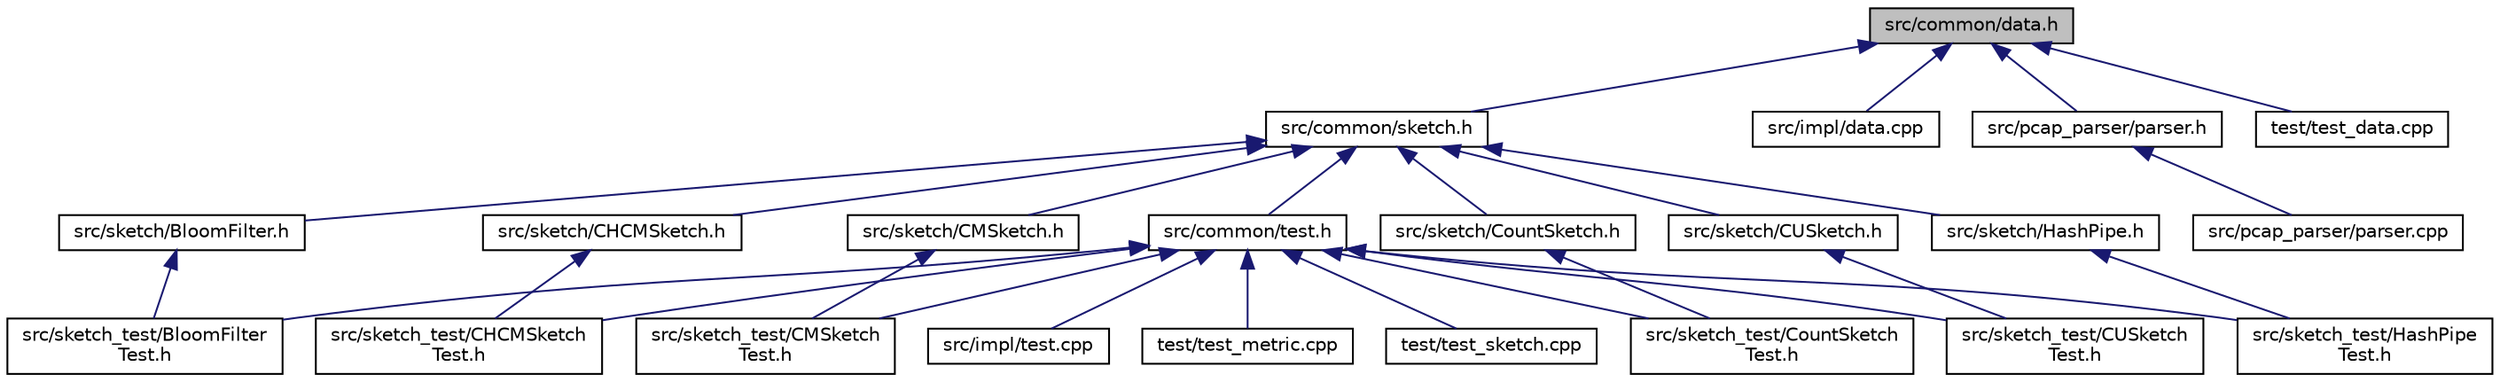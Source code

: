 digraph "src/common/data.h"
{
 // LATEX_PDF_SIZE
  edge [fontname="Helvetica",fontsize="10",labelfontname="Helvetica",labelfontsize="10"];
  node [fontname="Helvetica",fontsize="10",shape=record];
  Node1 [label="src/common/data.h",height=0.2,width=0.4,color="black", fillcolor="grey75", style="filled", fontcolor="black",tooltip="Program-level representation of streaming data."];
  Node1 -> Node2 [dir="back",color="midnightblue",fontsize="10",style="solid",fontname="Helvetica"];
  Node2 [label="src/common/sketch.h",height=0.2,width=0.4,color="black", fillcolor="white", style="filled",URL="$sketch_8h.html",tooltip="Base sketch."];
  Node2 -> Node3 [dir="back",color="midnightblue",fontsize="10",style="solid",fontname="Helvetica"];
  Node3 [label="src/common/test.h",height=0.2,width=0.4,color="black", fillcolor="white", style="filled",URL="$test_8h.html",tooltip="Testing classes and metrics."];
  Node3 -> Node4 [dir="back",color="midnightblue",fontsize="10",style="solid",fontname="Helvetica"];
  Node4 [label="src/impl/test.cpp",height=0.2,width=0.4,color="black", fillcolor="white", style="filled",URL="$test_8cpp.html",tooltip="Implementation of some test methods."];
  Node3 -> Node5 [dir="back",color="midnightblue",fontsize="10",style="solid",fontname="Helvetica"];
  Node5 [label="src/sketch_test/BloomFilter\lTest.h",height=0.2,width=0.4,color="black", fillcolor="white", style="filled",URL="$_bloom_filter_test_8h.html",tooltip="Testing Bloom Filter."];
  Node3 -> Node6 [dir="back",color="midnightblue",fontsize="10",style="solid",fontname="Helvetica"];
  Node6 [label="src/sketch_test/CHCMSketch\lTest.h",height=0.2,width=0.4,color="black", fillcolor="white", style="filled",URL="$_c_h_c_m_sketch_test_8h.html",tooltip="Test CH-optimized Count Min Sketch."];
  Node3 -> Node7 [dir="back",color="midnightblue",fontsize="10",style="solid",fontname="Helvetica"];
  Node7 [label="src/sketch_test/CMSketch\lTest.h",height=0.2,width=0.4,color="black", fillcolor="white", style="filled",URL="$_c_m_sketch_test_8h.html",tooltip="Test Count Min Sketch."];
  Node3 -> Node8 [dir="back",color="midnightblue",fontsize="10",style="solid",fontname="Helvetica"];
  Node8 [label="src/sketch_test/CountSketch\lTest.h",height=0.2,width=0.4,color="black", fillcolor="white", style="filled",URL="$_count_sketch_test_8h.html",tooltip=" "];
  Node3 -> Node9 [dir="back",color="midnightblue",fontsize="10",style="solid",fontname="Helvetica"];
  Node9 [label="src/sketch_test/CUSketch\lTest.h",height=0.2,width=0.4,color="black", fillcolor="white", style="filled",URL="$_c_u_sketch_test_8h.html",tooltip=" "];
  Node3 -> Node10 [dir="back",color="midnightblue",fontsize="10",style="solid",fontname="Helvetica"];
  Node10 [label="src/sketch_test/HashPipe\lTest.h",height=0.2,width=0.4,color="black", fillcolor="white", style="filled",URL="$_hash_pipe_test_8h.html",tooltip="Testing Bloom Filter."];
  Node3 -> Node11 [dir="back",color="midnightblue",fontsize="10",style="solid",fontname="Helvetica"];
  Node11 [label="test/test_metric.cpp",height=0.2,width=0.4,color="black", fillcolor="white", style="filled",URL="$test__metric_8cpp.html",tooltip="Test MetricVec."];
  Node3 -> Node12 [dir="back",color="midnightblue",fontsize="10",style="solid",fontname="Helvetica"];
  Node12 [label="test/test_sketch.cpp",height=0.2,width=0.4,color="black", fillcolor="white", style="filled",URL="$test__sketch_8cpp.html",tooltip="Test base sketch."];
  Node2 -> Node13 [dir="back",color="midnightblue",fontsize="10",style="solid",fontname="Helvetica"];
  Node13 [label="src/sketch/BloomFilter.h",height=0.2,width=0.4,color="black", fillcolor="white", style="filled",URL="$_bloom_filter_8h.html",tooltip="Bloom Filter."];
  Node13 -> Node5 [dir="back",color="midnightblue",fontsize="10",style="solid",fontname="Helvetica"];
  Node2 -> Node14 [dir="back",color="midnightblue",fontsize="10",style="solid",fontname="Helvetica"];
  Node14 [label="src/sketch/CHCMSketch.h",height=0.2,width=0.4,color="black", fillcolor="white", style="filled",URL="$_c_h_c_m_sketch_8h.html",tooltip="Implementation of Count Min Sketch with Counter Hierarchy."];
  Node14 -> Node6 [dir="back",color="midnightblue",fontsize="10",style="solid",fontname="Helvetica"];
  Node2 -> Node15 [dir="back",color="midnightblue",fontsize="10",style="solid",fontname="Helvetica"];
  Node15 [label="src/sketch/CMSketch.h",height=0.2,width=0.4,color="black", fillcolor="white", style="filled",URL="$_c_m_sketch_8h.html",tooltip="Implementation of Count Min Sketch."];
  Node15 -> Node7 [dir="back",color="midnightblue",fontsize="10",style="solid",fontname="Helvetica"];
  Node2 -> Node16 [dir="back",color="midnightblue",fontsize="10",style="solid",fontname="Helvetica"];
  Node16 [label="src/sketch/CountSketch.h",height=0.2,width=0.4,color="black", fillcolor="white", style="filled",URL="$_count_sketch_8h.html",tooltip="Implementation of Count Sketch."];
  Node16 -> Node8 [dir="back",color="midnightblue",fontsize="10",style="solid",fontname="Helvetica"];
  Node2 -> Node17 [dir="back",color="midnightblue",fontsize="10",style="solid",fontname="Helvetica"];
  Node17 [label="src/sketch/CUSketch.h",height=0.2,width=0.4,color="black", fillcolor="white", style="filled",URL="$_c_u_sketch_8h.html",tooltip=" "];
  Node17 -> Node9 [dir="back",color="midnightblue",fontsize="10",style="solid",fontname="Helvetica"];
  Node2 -> Node18 [dir="back",color="midnightblue",fontsize="10",style="solid",fontname="Helvetica"];
  Node18 [label="src/sketch/HashPipe.h",height=0.2,width=0.4,color="black", fillcolor="white", style="filled",URL="$_hash_pipe_8h.html",tooltip="Hash Pipe."];
  Node18 -> Node10 [dir="back",color="midnightblue",fontsize="10",style="solid",fontname="Helvetica"];
  Node1 -> Node19 [dir="back",color="midnightblue",fontsize="10",style="solid",fontname="Helvetica"];
  Node19 [label="src/impl/data.cpp",height=0.2,width=0.4,color="black", fillcolor="white", style="filled",URL="$data_8cpp.html",tooltip="Implementation of some class methods in data.h."];
  Node1 -> Node20 [dir="back",color="midnightblue",fontsize="10",style="solid",fontname="Helvetica"];
  Node20 [label="src/pcap_parser/parser.h",height=0.2,width=0.4,color="black", fillcolor="white", style="filled",URL="$parser_8h.html",tooltip="Class for pcap parser."];
  Node20 -> Node21 [dir="back",color="midnightblue",fontsize="10",style="solid",fontname="Helvetica"];
  Node21 [label="src/pcap_parser/parser.cpp",height=0.2,width=0.4,color="black", fillcolor="white", style="filled",URL="$parser_8cpp.html",tooltip="Pcap Parser."];
  Node1 -> Node22 [dir="back",color="midnightblue",fontsize="10",style="solid",fontname="Helvetica"];
  Node22 [label="test/test_data.cpp",height=0.2,width=0.4,color="black", fillcolor="white", style="filled",URL="$test__data_8cpp.html",tooltip="Test data-processing tools."];
}
